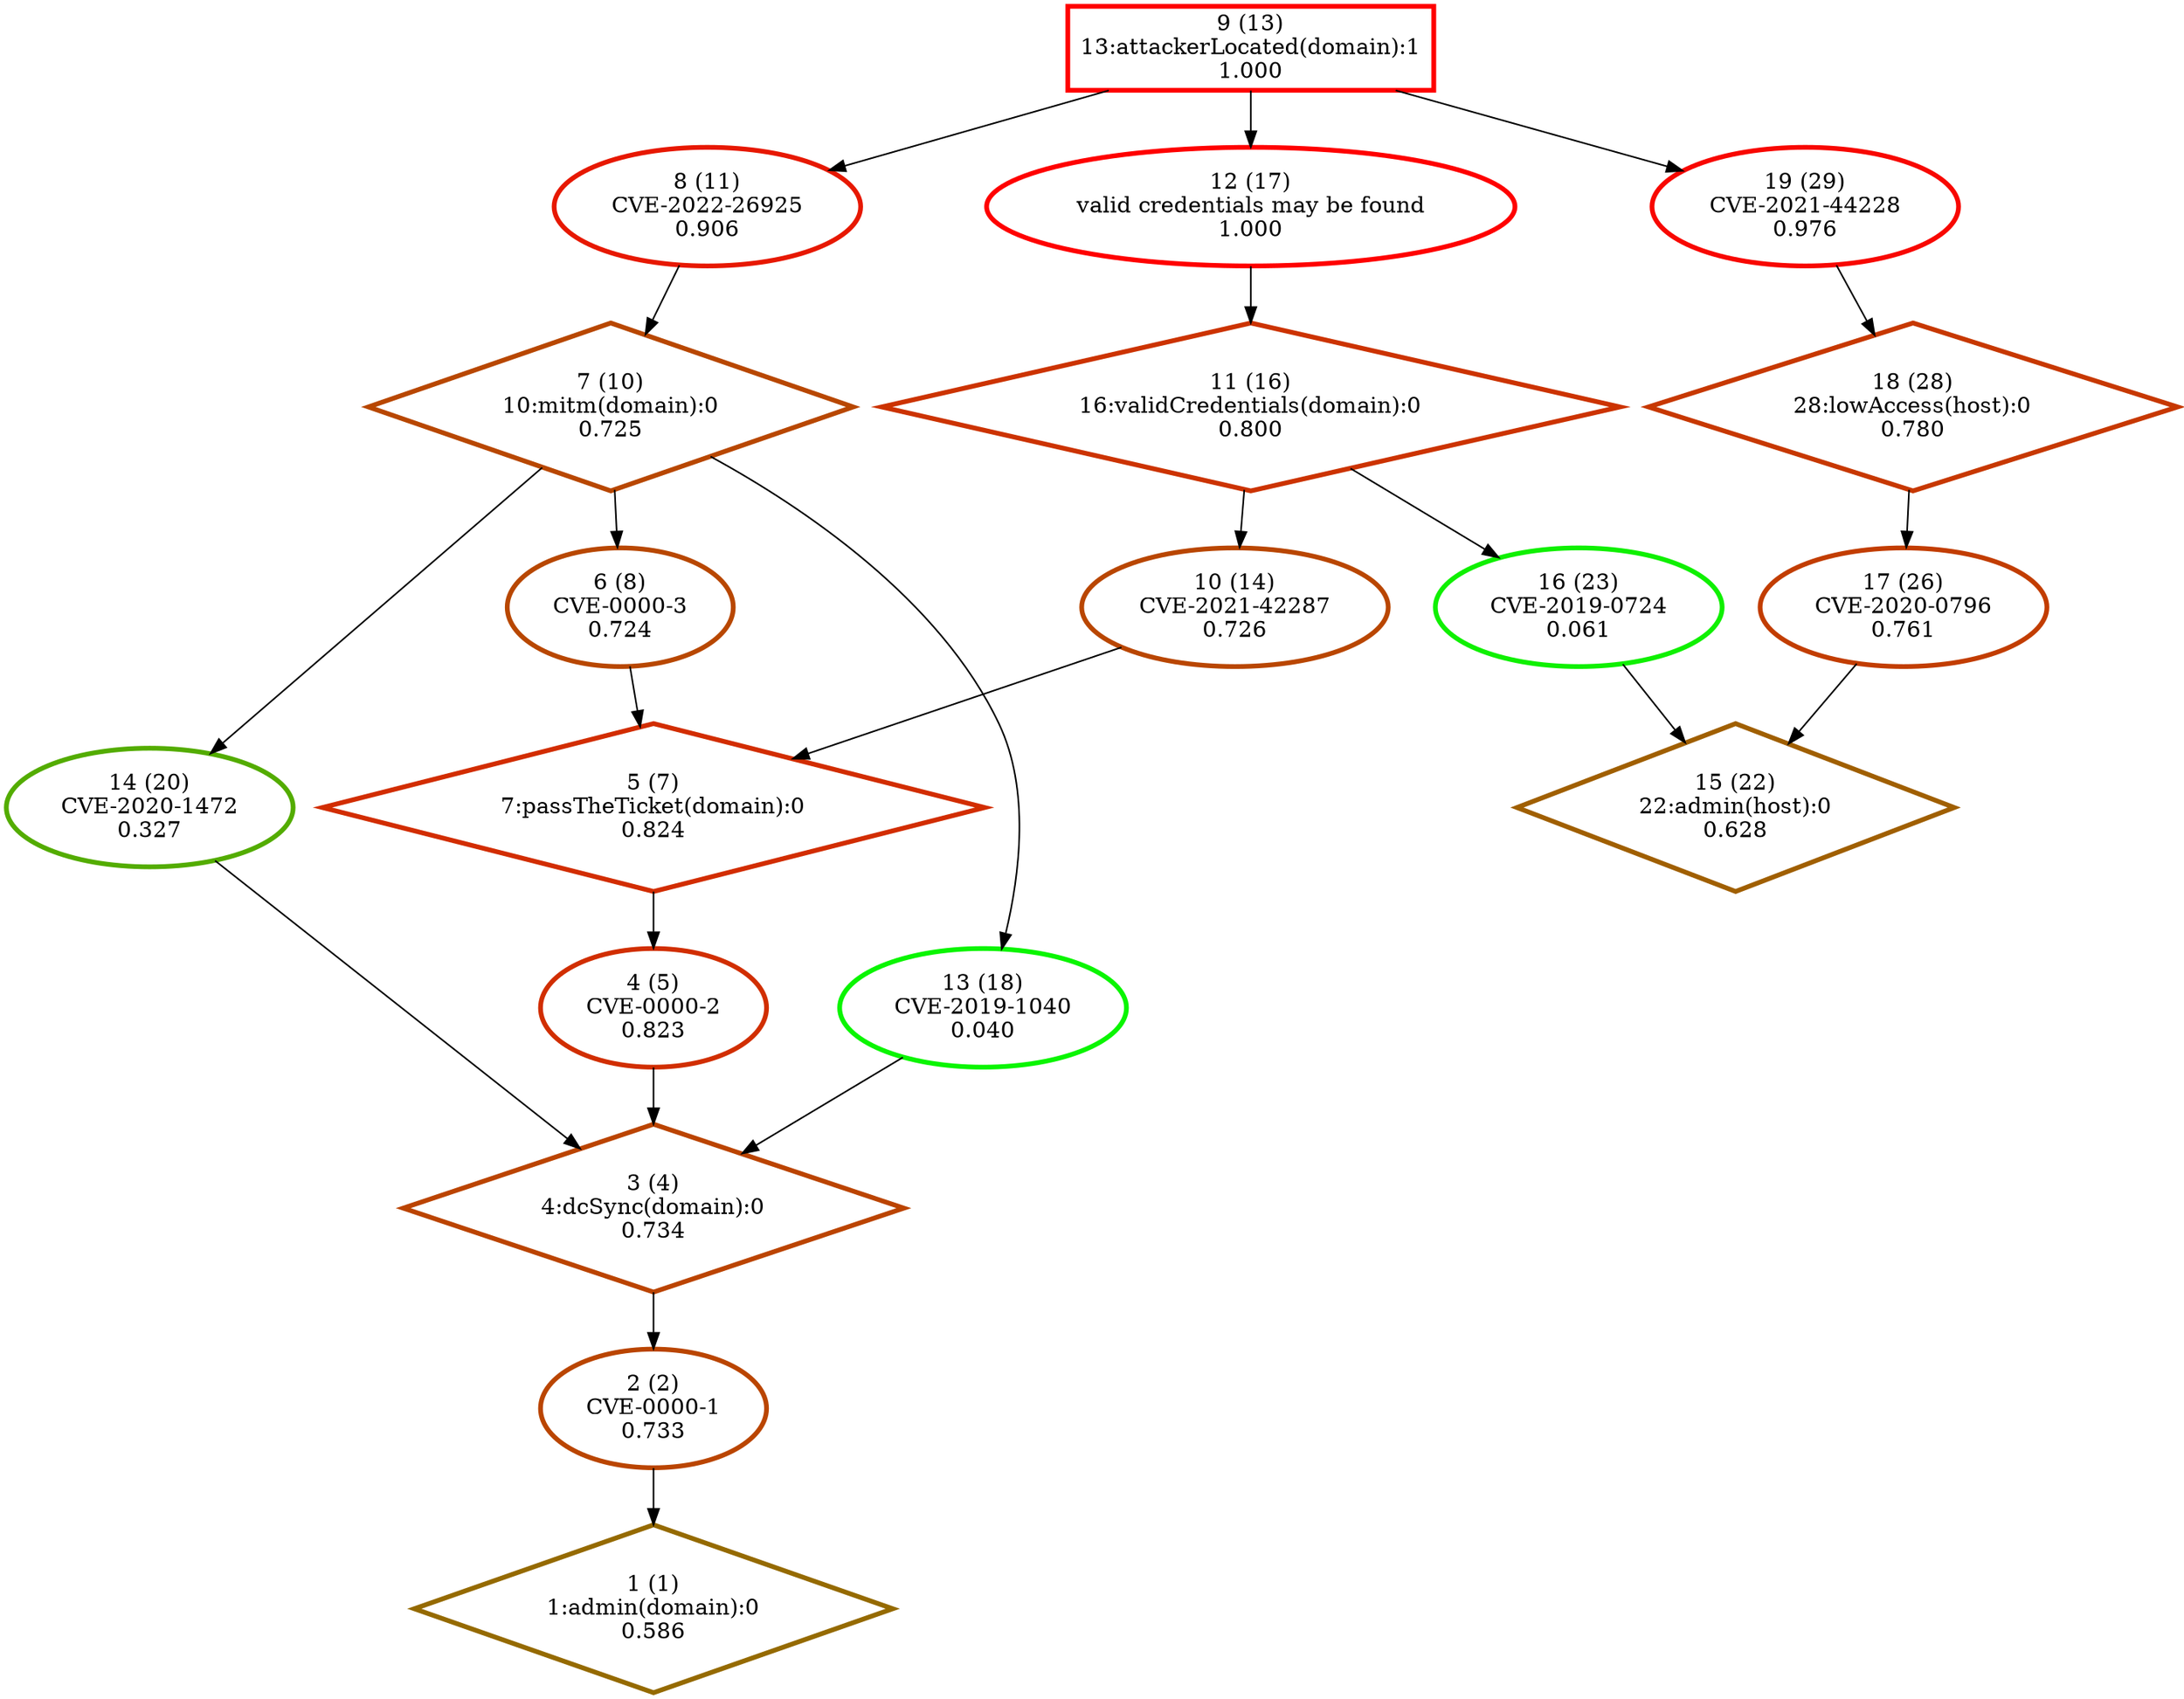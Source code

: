 digraph G {
  1 [label="1 (1)\n1:admin(domain):0\n0.586", color="#956A00", penwidth=3, shape="diamond"];
  2 [label="2 (2)\nCVE-0000-1\n0.733", color="#BA4500", penwidth=3, shape="ellipse"];
  3 [label="3 (4)\n4:dcSync(domain):0\n0.734", color="#BB4400", penwidth=3, shape="diamond"];
  4 [label="4 (5)\nCVE-0000-2\n0.823", color="#D12E00", penwidth=3, shape="ellipse"];
  5 [label="5 (7)\n7:passTheTicket(domain):0\n0.824", color="#D22D00", penwidth=3, shape="diamond"];
  6 [label="6 (8)\nCVE-0000-3\n0.724", color="#B84700", penwidth=3, shape="ellipse"];
  7 [label="7 (10)\n10:mitm(domain):0\n0.725", color="#B84700", penwidth=3, shape="diamond"];
  8 [label="8 (11)\nCVE-2022-26925\n0.906", color="#E71800", penwidth=3, shape="ellipse"];
  9 [label="9 (13)\n13:attackerLocated(domain):1\n1.000", color="#FF0000", penwidth=3, shape="box"];
  10 [label="10 (14)\nCVE-2021-42287\n0.726", color="#B94600", penwidth=3, shape="ellipse"];
  11 [label="11 (16)\n16:validCredentials(domain):0\n0.800", color="#CC3300", penwidth=3, shape="diamond"];
  12 [label="12 (17)\nvalid credentials may be found\n1.000", color="#FF0000", penwidth=3, shape="ellipse"];
  13 [label="13 (18)\nCVE-2019-1040\n0.040", color="#0AF500", penwidth=3, shape="ellipse"];
  14 [label="14 (20)\nCVE-2020-1472\n0.327", color="#53AC00", penwidth=3, shape="ellipse"];
  15 [label="15 (22)\n22:admin(host):0\n0.628", color="#A05F00", penwidth=3, shape="diamond"];
  16 [label="16 (23)\nCVE-2019-0724\n0.061", color="#0FF000", penwidth=3, shape="ellipse"];
  17 [label="17 (26)\nCVE-2020-0796\n0.761", color="#C23D00", penwidth=3, shape="ellipse"];
  18 [label="18 (28)\n28:lowAccess(host):0\n0.780", color="#C73800", penwidth=3, shape="diamond"];
  19 [label="19 (29)\nCVE-2021-44228\n0.976", color="#F80700", penwidth=3, shape="ellipse"];
  "9" -> "8";
  "9" -> "12";
  "9" -> "19";
  "8" -> "7";
  "7" -> "6";
  "7" -> "13";
  "7" -> "14";
  "6" -> "5";
  "5" -> "4";
  "12" -> "11";
  "11" -> "10";
  "11" -> "16";
  "10" -> "5";
  "4" -> "3";
  "3" -> "2";
  "13" -> "3";
  "14" -> "3";
  "2" -> "1";
  "16" -> "15";
  "19" -> "18";
  "18" -> "17";
  "17" -> "15";
}